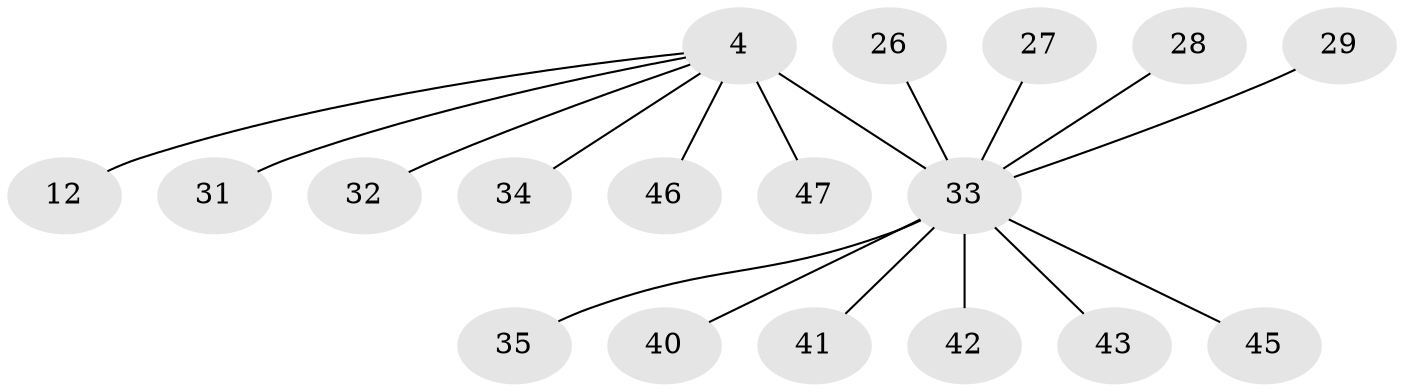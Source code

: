 // original degree distribution, {6: 0.10638297872340426, 5: 0.0425531914893617, 3: 0.0425531914893617, 9: 0.02127659574468085, 7: 0.02127659574468085, 1: 0.5531914893617021, 2: 0.2127659574468085}
// Generated by graph-tools (version 1.1) at 2025/59/03/04/25 21:59:14]
// undirected, 18 vertices, 17 edges
graph export_dot {
graph [start="1"]
  node [color=gray90,style=filled];
  4 [super="+2"];
  12;
  26;
  27;
  28 [super="+24"];
  29;
  31;
  32;
  33 [super="+10+11+21+23+9+7+15+20"];
  34 [super="+30"];
  35 [super="+14"];
  40 [super="+36"];
  41;
  42;
  43;
  45 [super="+8+22+13+25+39+44"];
  46;
  47 [super="+38"];
  4 -- 32;
  4 -- 12;
  4 -- 46;
  4 -- 31;
  4 -- 33 [weight=7];
  4 -- 34;
  4 -- 47;
  26 -- 33;
  27 -- 33;
  28 -- 33 [weight=2];
  29 -- 33;
  33 -- 42;
  33 -- 43;
  33 -- 41;
  33 -- 45 [weight=2];
  33 -- 35;
  33 -- 40;
}
